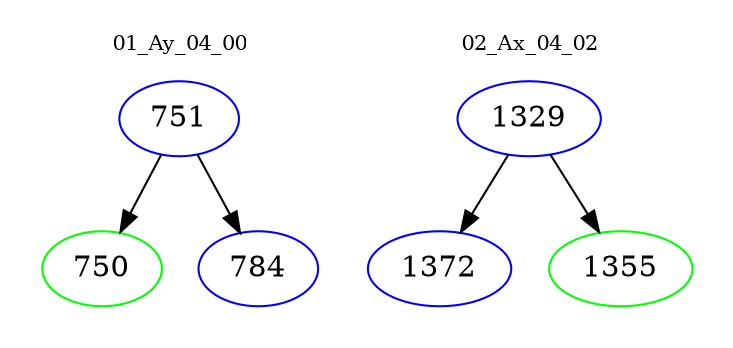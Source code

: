 digraph{
subgraph cluster_0 {
color = white
label = "01_Ay_04_00";
fontsize=10;
T0_751 [label="751", color="blue"]
T0_751 -> T0_750 [color="black"]
T0_750 [label="750", color="green"]
T0_751 -> T0_784 [color="black"]
T0_784 [label="784", color="blue"]
}
subgraph cluster_1 {
color = white
label = "02_Ax_04_02";
fontsize=10;
T1_1329 [label="1329", color="blue"]
T1_1329 -> T1_1372 [color="black"]
T1_1372 [label="1372", color="blue"]
T1_1329 -> T1_1355 [color="black"]
T1_1355 [label="1355", color="green"]
}
}
